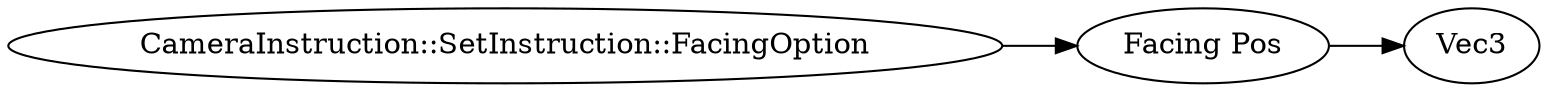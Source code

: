 digraph "CameraInstruction::SetInstruction::FacingOption" {
rankdir = LR
50
50 -> 51
51 -> 52

50 [label="CameraInstruction::SetInstruction::FacingOption",comment="name: \"CameraInstruction::SetInstruction::FacingOption\", typeName: \"\", id: 50, branchId: 0, recurseId: -1, attributes: 0, notes: \"\""];
51 [label="Facing Pos",comment="name: \"Facing Pos\", typeName: \"Vec3\", id: 51, branchId: 0, recurseId: -1, attributes: 256, notes: \"\""];
52 [label="Vec3",comment="name: \"Vec3\", typeName: \"\", id: 52, branchId: 0, recurseId: -1, attributes: 512, notes: \"\""];
{ rank = max;52}

}
